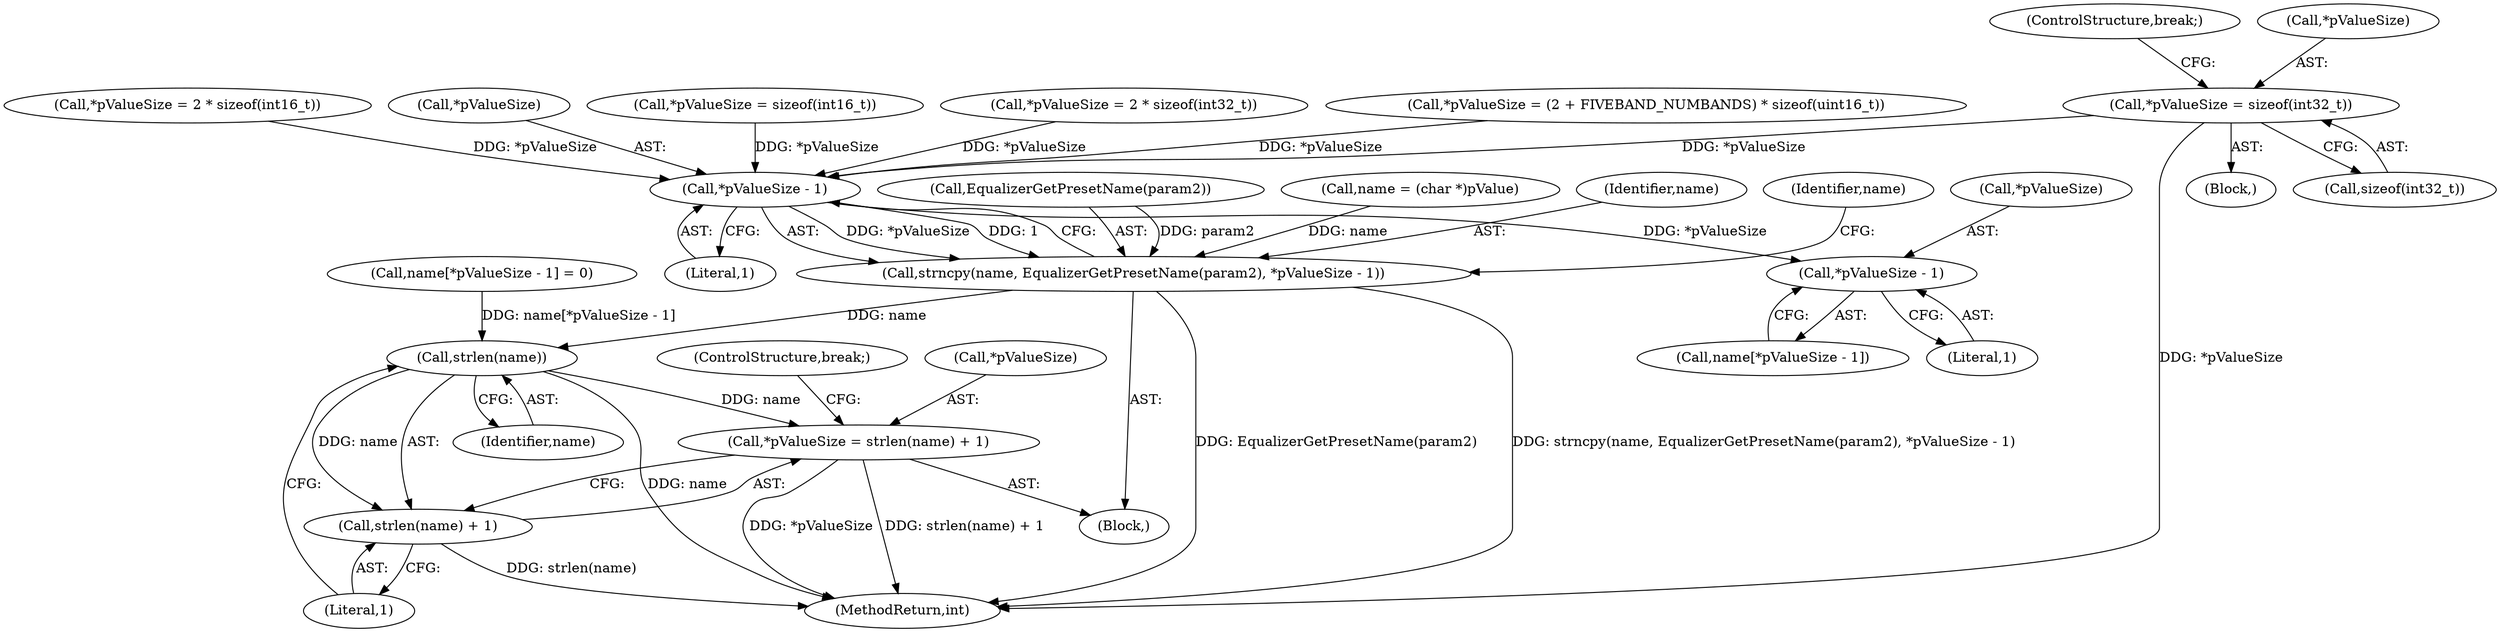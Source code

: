 digraph "0_Android_c66c43ad571ed2590dcd55a762c73c90d9744bac@API" {
"1000231" [label="(Call,*pValueSize = sizeof(int32_t))"];
"1000443" [label="(Call,*pValueSize - 1)"];
"1000439" [label="(Call,strncpy(name, EqualizerGetPresetName(param2), *pValueSize - 1))"];
"1000459" [label="(Call,strlen(name))"];
"1000455" [label="(Call,*pValueSize = strlen(name) + 1)"];
"1000458" [label="(Call,strlen(name) + 1)"];
"1000450" [label="(Call,*pValueSize - 1)"];
"1000258" [label="(Call,*pValueSize = (2 + FIVEBAND_NUMBANDS) * sizeof(uint16_t))"];
"1000140" [label="(Block,)"];
"1000453" [label="(Literal,1)"];
"1000236" [label="(ControlStructure,break;)"];
"1000459" [label="(Call,strlen(name))"];
"1000439" [label="(Call,strncpy(name, EqualizerGetPresetName(param2), *pValueSize - 1))"];
"1000231" [label="(Call,*pValueSize = sizeof(int32_t))"];
"1000451" [label="(Call,*pValueSize)"];
"1000447" [label="(Call,name[*pValueSize - 1] = 0)"];
"1000441" [label="(Call,EqualizerGetPresetName(param2))"];
"1000450" [label="(Call,*pValueSize - 1)"];
"1000183" [label="(Call,*pValueSize = 2 * sizeof(int16_t))"];
"1000444" [label="(Call,*pValueSize)"];
"1000462" [label="(ControlStructure,break;)"];
"1000443" [label="(Call,*pValueSize - 1)"];
"1000434" [label="(Call,name = (char *)pValue)"];
"1000440" [label="(Identifier,name)"];
"1000460" [label="(Identifier,name)"];
"1000160" [label="(Call,*pValueSize = sizeof(int16_t))"];
"1000456" [label="(Call,*pValueSize)"];
"1000448" [label="(Call,name[*pValueSize - 1])"];
"1000461" [label="(Literal,1)"];
"1000458" [label="(Call,strlen(name) + 1)"];
"1000449" [label="(Identifier,name)"];
"1000455" [label="(Call,*pValueSize = strlen(name) + 1)"];
"1000277" [label="(Block,)"];
"1000234" [label="(Call,sizeof(int32_t))"];
"1000446" [label="(Literal,1)"];
"1000208" [label="(Call,*pValueSize = 2 * sizeof(int32_t))"];
"1000232" [label="(Call,*pValueSize)"];
"1000522" [label="(MethodReturn,int)"];
"1000231" -> "1000140"  [label="AST: "];
"1000231" -> "1000234"  [label="CFG: "];
"1000232" -> "1000231"  [label="AST: "];
"1000234" -> "1000231"  [label="AST: "];
"1000236" -> "1000231"  [label="CFG: "];
"1000231" -> "1000522"  [label="DDG: *pValueSize"];
"1000231" -> "1000443"  [label="DDG: *pValueSize"];
"1000443" -> "1000439"  [label="AST: "];
"1000443" -> "1000446"  [label="CFG: "];
"1000444" -> "1000443"  [label="AST: "];
"1000446" -> "1000443"  [label="AST: "];
"1000439" -> "1000443"  [label="CFG: "];
"1000443" -> "1000439"  [label="DDG: *pValueSize"];
"1000443" -> "1000439"  [label="DDG: 1"];
"1000258" -> "1000443"  [label="DDG: *pValueSize"];
"1000208" -> "1000443"  [label="DDG: *pValueSize"];
"1000183" -> "1000443"  [label="DDG: *pValueSize"];
"1000160" -> "1000443"  [label="DDG: *pValueSize"];
"1000443" -> "1000450"  [label="DDG: *pValueSize"];
"1000439" -> "1000277"  [label="AST: "];
"1000440" -> "1000439"  [label="AST: "];
"1000441" -> "1000439"  [label="AST: "];
"1000449" -> "1000439"  [label="CFG: "];
"1000439" -> "1000522"  [label="DDG: EqualizerGetPresetName(param2)"];
"1000439" -> "1000522"  [label="DDG: strncpy(name, EqualizerGetPresetName(param2), *pValueSize - 1)"];
"1000434" -> "1000439"  [label="DDG: name"];
"1000441" -> "1000439"  [label="DDG: param2"];
"1000439" -> "1000459"  [label="DDG: name"];
"1000459" -> "1000458"  [label="AST: "];
"1000459" -> "1000460"  [label="CFG: "];
"1000460" -> "1000459"  [label="AST: "];
"1000461" -> "1000459"  [label="CFG: "];
"1000459" -> "1000522"  [label="DDG: name"];
"1000459" -> "1000455"  [label="DDG: name"];
"1000459" -> "1000458"  [label="DDG: name"];
"1000447" -> "1000459"  [label="DDG: name[*pValueSize - 1]"];
"1000455" -> "1000277"  [label="AST: "];
"1000455" -> "1000458"  [label="CFG: "];
"1000456" -> "1000455"  [label="AST: "];
"1000458" -> "1000455"  [label="AST: "];
"1000462" -> "1000455"  [label="CFG: "];
"1000455" -> "1000522"  [label="DDG: strlen(name) + 1"];
"1000455" -> "1000522"  [label="DDG: *pValueSize"];
"1000458" -> "1000461"  [label="CFG: "];
"1000461" -> "1000458"  [label="AST: "];
"1000458" -> "1000522"  [label="DDG: strlen(name)"];
"1000450" -> "1000448"  [label="AST: "];
"1000450" -> "1000453"  [label="CFG: "];
"1000451" -> "1000450"  [label="AST: "];
"1000453" -> "1000450"  [label="AST: "];
"1000448" -> "1000450"  [label="CFG: "];
}
